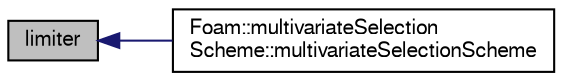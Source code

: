 digraph "limiter"
{
  bgcolor="transparent";
  edge [fontname="FreeSans",fontsize="10",labelfontname="FreeSans",labelfontsize="10"];
  node [fontname="FreeSans",fontsize="10",shape=record];
  rankdir="LR";
  Node1 [label="limiter",height=0.2,width=0.4,color="black", fillcolor="grey75", style="filled" fontcolor="black"];
  Node1 -> Node2 [dir="back",color="midnightblue",fontsize="10",style="solid",fontname="FreeSans"];
  Node2 [label="Foam::multivariateSelection\lScheme::multivariateSelectionScheme",height=0.2,width=0.4,color="black",URL="$a01518.html#a3f90d5fb2cb054bd811362c07ceb2019",tooltip="Construct for field, faceFlux and Istream. "];
}
